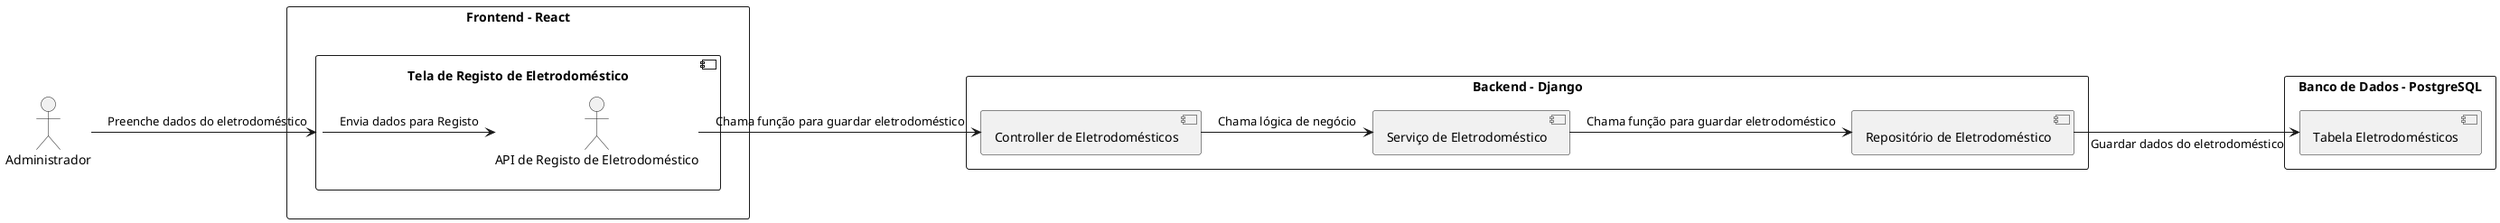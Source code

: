 @startuml
!define RECTANGLE class

actor "Administrador" as Admin

rectangle "Frontend - React" {
    component "Tela de Registo de Eletrodoméstico" {
        Admin -> "Tela de Registo de Eletrodoméstico" : "Preenche dados do eletrodoméstico"
        "Tela de Registo de Eletrodoméstico" -> "API de Registo de Eletrodoméstico" : "Envia dados para Registo"
    }
}

rectangle "Backend - Django" {
    component "Controller de Eletrodomésticos" {
        "API de Registo de Eletrodoméstico" -> "Controller de Eletrodomésticos" : "Chama função para guardar eletrodoméstico"
    }
    component "Serviço de Eletrodoméstico" {
        "Controller de Eletrodomésticos" -> "Serviço de Eletrodoméstico" : "Chama lógica de negócio"
    }
    component "Repositório de Eletrodoméstico" {
        "Serviço de Eletrodoméstico" -> "Repositório de Eletrodoméstico" : "Chama função para guardar eletrodoméstico"
    }
}

rectangle "Banco de Dados - PostgreSQL" {
    component "Tabela Eletrodomésticos" {
        "Repositório de Eletrodoméstico" -> "Tabela Eletrodomésticos" : "Guardar dados do eletrodoméstico"
    }
}
@enduml
